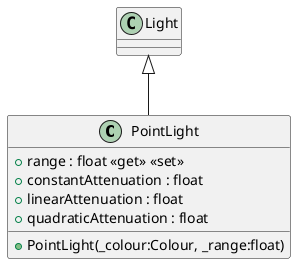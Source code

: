 @startuml
class PointLight {
    + range : float <<get>> <<set>>
    + constantAttenuation : float
    + linearAttenuation : float
    + quadraticAttenuation : float
    + PointLight(_colour:Colour, _range:float)
}
Light <|-- PointLight
@enduml
